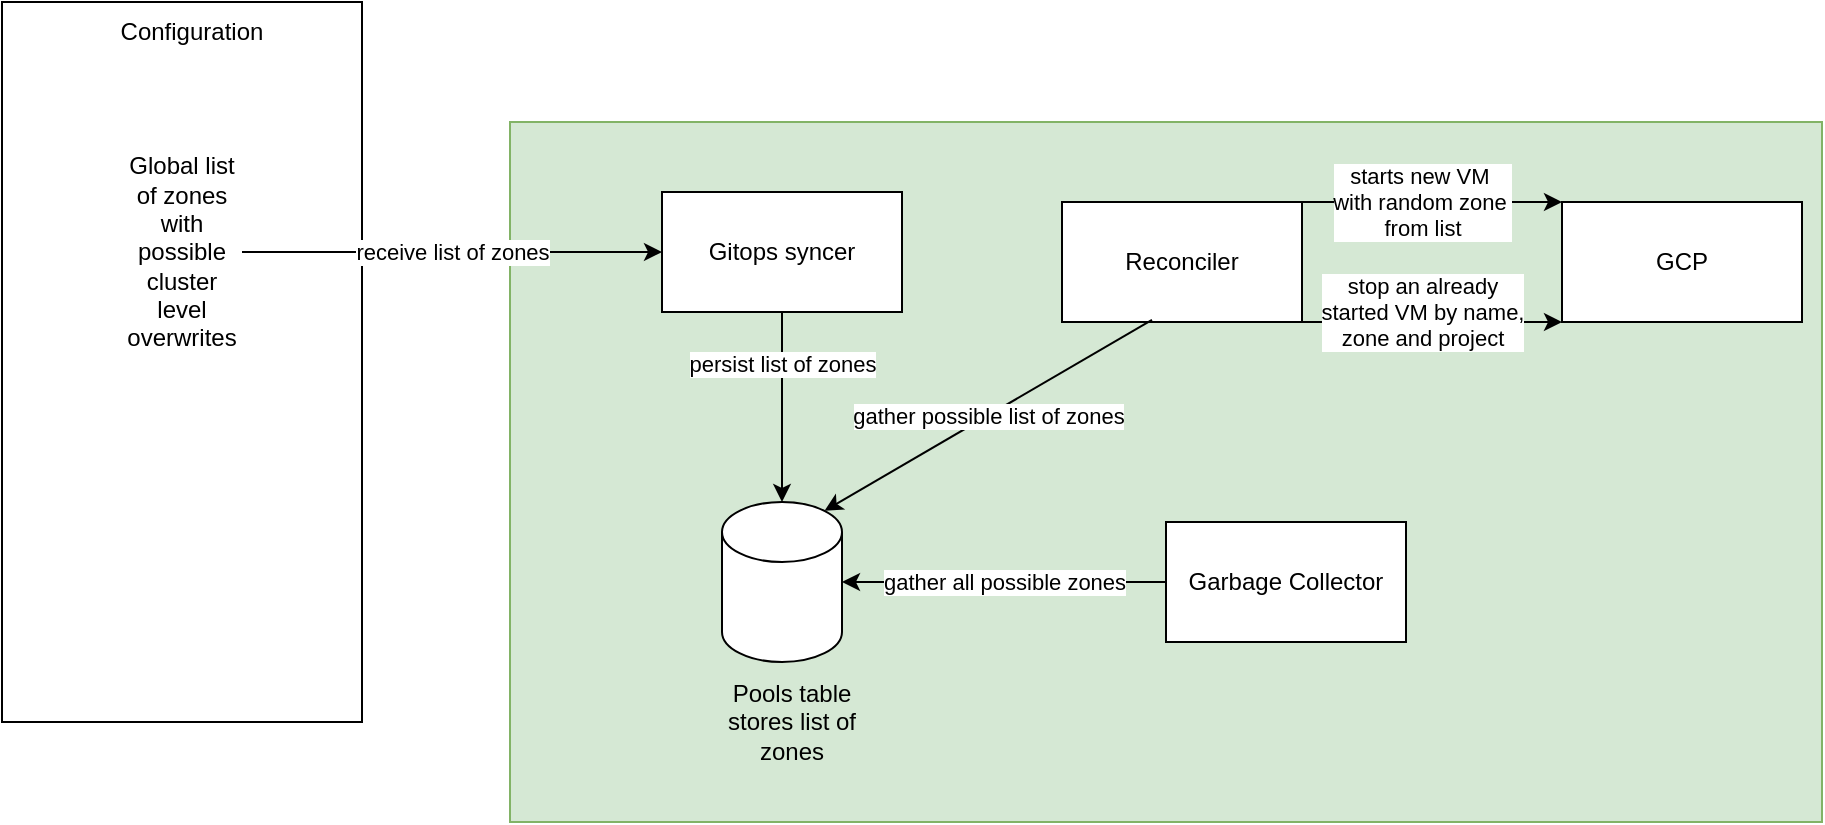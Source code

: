 <mxfile version="17.5.0" type="github">
  <diagram id="8hft686TA0o0Mh93gZpZ" name="Page-1">
    <mxGraphModel dx="748" dy="442" grid="1" gridSize="10" guides="1" tooltips="1" connect="1" arrows="1" fold="1" page="1" pageScale="1" pageWidth="827" pageHeight="1169" math="0" shadow="0">
      <root>
        <mxCell id="0" />
        <mxCell id="1" parent="0" />
        <mxCell id="WjhpekEPJEZtsvO9ULlL-15" value="" style="rounded=0;whiteSpace=wrap;html=1;fillColor=#d5e8d4;strokeColor=#82b366;" vertex="1" parent="1">
          <mxGeometry x="294" y="270" width="656" height="350" as="geometry" />
        </mxCell>
        <mxCell id="WjhpekEPJEZtsvO9ULlL-1" value="" style="rounded=0;whiteSpace=wrap;html=1;" vertex="1" parent="1">
          <mxGeometry x="40" y="210" width="180" height="360" as="geometry" />
        </mxCell>
        <mxCell id="WjhpekEPJEZtsvO9ULlL-2" value="Configuration" style="text;html=1;strokeColor=none;fillColor=none;align=center;verticalAlign=middle;whiteSpace=wrap;rounded=0;" vertex="1" parent="1">
          <mxGeometry x="90" y="210" width="90" height="30" as="geometry" />
        </mxCell>
        <mxCell id="WjhpekEPJEZtsvO9ULlL-3" value="Global list of zones&lt;br&gt;with possible cluster level overwrites" style="text;html=1;strokeColor=none;fillColor=none;align=center;verticalAlign=middle;whiteSpace=wrap;rounded=0;" vertex="1" parent="1">
          <mxGeometry x="100" y="320" width="60" height="30" as="geometry" />
        </mxCell>
        <mxCell id="WjhpekEPJEZtsvO9ULlL-4" value="Gitops syncer" style="rounded=0;whiteSpace=wrap;html=1;" vertex="1" parent="1">
          <mxGeometry x="370" y="305" width="120" height="60" as="geometry" />
        </mxCell>
        <mxCell id="WjhpekEPJEZtsvO9ULlL-5" value="" style="shape=cylinder3;whiteSpace=wrap;html=1;boundedLbl=1;backgroundOutline=1;size=15;" vertex="1" parent="1">
          <mxGeometry x="400" y="460" width="60" height="80" as="geometry" />
        </mxCell>
        <mxCell id="WjhpekEPJEZtsvO9ULlL-6" value="receive list of zones" style="endArrow=classic;html=1;rounded=0;exitX=1;exitY=0.5;exitDx=0;exitDy=0;entryX=0;entryY=0.5;entryDx=0;entryDy=0;" edge="1" parent="1" source="WjhpekEPJEZtsvO9ULlL-3" target="WjhpekEPJEZtsvO9ULlL-4">
          <mxGeometry width="50" height="50" relative="1" as="geometry">
            <mxPoint x="390" y="590" as="sourcePoint" />
            <mxPoint x="440" y="540" as="targetPoint" />
          </mxGeometry>
        </mxCell>
        <mxCell id="WjhpekEPJEZtsvO9ULlL-7" value="" style="endArrow=classic;html=1;rounded=0;exitX=0.5;exitY=1;exitDx=0;exitDy=0;entryX=0.5;entryY=0;entryDx=0;entryDy=0;entryPerimeter=0;" edge="1" parent="1" source="WjhpekEPJEZtsvO9ULlL-4" target="WjhpekEPJEZtsvO9ULlL-5">
          <mxGeometry width="50" height="50" relative="1" as="geometry">
            <mxPoint x="390" y="590" as="sourcePoint" />
            <mxPoint x="440" y="540" as="targetPoint" />
          </mxGeometry>
        </mxCell>
        <mxCell id="WjhpekEPJEZtsvO9ULlL-8" value="persist list of zones" style="edgeLabel;html=1;align=center;verticalAlign=middle;resizable=0;points=[];" vertex="1" connectable="0" parent="WjhpekEPJEZtsvO9ULlL-7">
          <mxGeometry x="-0.253" y="1" relative="1" as="geometry">
            <mxPoint x="-1" y="-10" as="offset" />
          </mxGeometry>
        </mxCell>
        <mxCell id="WjhpekEPJEZtsvO9ULlL-12" value="starts new VM&amp;nbsp;&lt;br&gt;with random zone&amp;nbsp;&lt;br&gt;from list" style="edgeStyle=orthogonalEdgeStyle;rounded=0;orthogonalLoop=1;jettySize=auto;html=1;curved=1;" edge="1" parent="1" source="WjhpekEPJEZtsvO9ULlL-9" target="WjhpekEPJEZtsvO9ULlL-11">
          <mxGeometry x="-0.077" relative="1" as="geometry">
            <Array as="points">
              <mxPoint x="750" y="310" />
              <mxPoint x="750" y="310" />
            </Array>
            <mxPoint as="offset" />
          </mxGeometry>
        </mxCell>
        <mxCell id="WjhpekEPJEZtsvO9ULlL-9" value="Reconciler" style="rounded=0;whiteSpace=wrap;html=1;" vertex="1" parent="1">
          <mxGeometry x="570" y="310" width="120" height="60" as="geometry" />
        </mxCell>
        <mxCell id="WjhpekEPJEZtsvO9ULlL-10" value="gather possible list of zones" style="endArrow=classic;html=1;rounded=0;exitX=0.375;exitY=0.983;exitDx=0;exitDy=0;exitPerimeter=0;entryX=0.855;entryY=0;entryDx=0;entryDy=4.35;entryPerimeter=0;" edge="1" parent="1" source="WjhpekEPJEZtsvO9ULlL-9" target="WjhpekEPJEZtsvO9ULlL-5">
          <mxGeometry width="50" height="50" relative="1" as="geometry">
            <mxPoint x="390" y="590" as="sourcePoint" />
            <mxPoint x="440" y="540" as="targetPoint" />
          </mxGeometry>
        </mxCell>
        <mxCell id="WjhpekEPJEZtsvO9ULlL-11" value="GCP" style="whiteSpace=wrap;html=1;rounded=0;" vertex="1" parent="1">
          <mxGeometry x="820" y="310" width="120" height="60" as="geometry" />
        </mxCell>
        <mxCell id="WjhpekEPJEZtsvO9ULlL-13" value="Pools table stores list of zones" style="text;html=1;strokeColor=none;fillColor=none;align=center;verticalAlign=middle;whiteSpace=wrap;rounded=0;" vertex="1" parent="1">
          <mxGeometry x="400" y="555" width="70" height="30" as="geometry" />
        </mxCell>
        <mxCell id="WjhpekEPJEZtsvO9ULlL-16" value="Garbage Collector" style="rounded=0;whiteSpace=wrap;html=1;" vertex="1" parent="1">
          <mxGeometry x="622" y="470" width="120" height="60" as="geometry" />
        </mxCell>
        <mxCell id="WjhpekEPJEZtsvO9ULlL-17" value="gather all possible zones" style="endArrow=classic;html=1;rounded=0;exitX=0;exitY=0.5;exitDx=0;exitDy=0;entryX=1;entryY=0.5;entryDx=0;entryDy=0;entryPerimeter=0;" edge="1" parent="1" source="WjhpekEPJEZtsvO9ULlL-16" target="WjhpekEPJEZtsvO9ULlL-5">
          <mxGeometry width="50" height="50" relative="1" as="geometry">
            <mxPoint x="390" y="520" as="sourcePoint" />
            <mxPoint x="440" y="470" as="targetPoint" />
          </mxGeometry>
        </mxCell>
        <mxCell id="WjhpekEPJEZtsvO9ULlL-18" value="" style="endArrow=classic;html=1;rounded=0;curved=1;exitX=1;exitY=1;exitDx=0;exitDy=0;entryX=0;entryY=1;entryDx=0;entryDy=0;" edge="1" parent="1" source="WjhpekEPJEZtsvO9ULlL-9" target="WjhpekEPJEZtsvO9ULlL-11">
          <mxGeometry width="50" height="50" relative="1" as="geometry">
            <mxPoint x="750" y="360" as="sourcePoint" />
            <mxPoint x="800" y="310" as="targetPoint" />
          </mxGeometry>
        </mxCell>
        <mxCell id="WjhpekEPJEZtsvO9ULlL-19" value="stop an already &lt;br&gt;started VM by name,&lt;br&gt;zone and project" style="edgeLabel;html=1;align=center;verticalAlign=middle;resizable=0;points=[];" vertex="1" connectable="0" parent="WjhpekEPJEZtsvO9ULlL-18">
          <mxGeometry x="-0.139" y="1" relative="1" as="geometry">
            <mxPoint x="4" y="-4" as="offset" />
          </mxGeometry>
        </mxCell>
      </root>
    </mxGraphModel>
  </diagram>
</mxfile>
